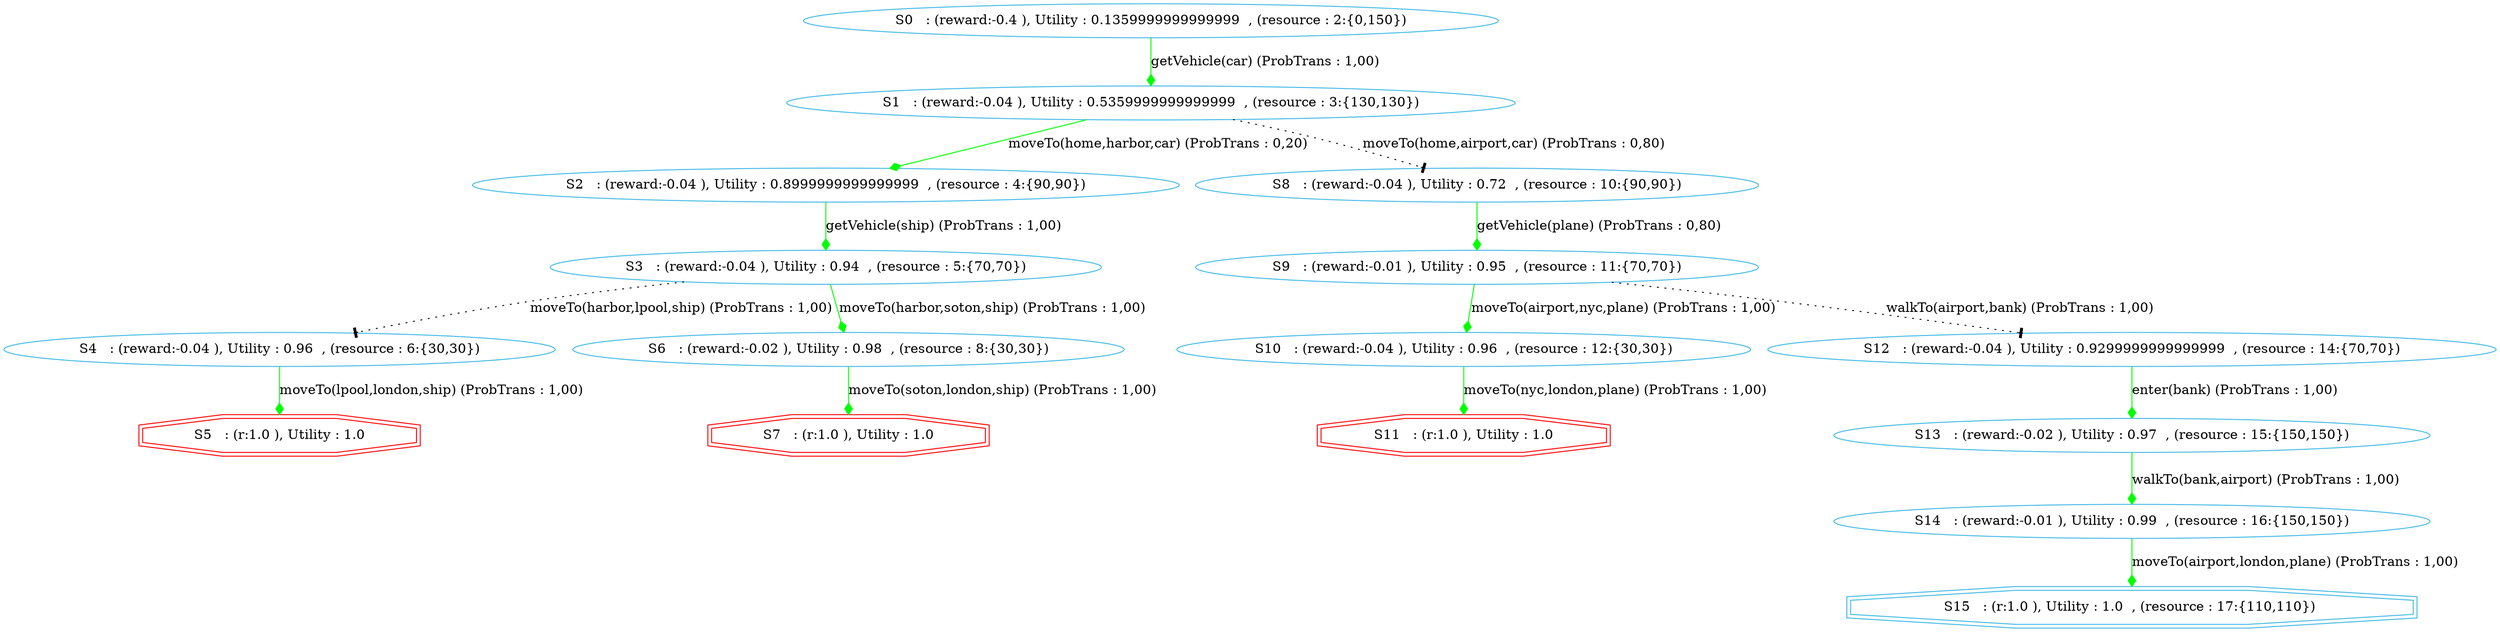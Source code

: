 digraph {
  node [color="#40b9e5" ]
 size="60,17";
"5" [label=" S5   : (r:1.0 ), Utility : 1.0 " color = red ,  shape=doubleoctagon]
"7" [label=" S7   : (r:1.0 ), Utility : 1.0 " color = red ,  shape=doubleoctagon]
"11" [label=" S11   : (r:1.0 ), Utility : 1.0 " color = red ,  shape=doubleoctagon]
"15" [label=" S15   : (r:1.0 ), Utility : 1.0  , (resource : 17:{110,110})  " shape=doubleoctagon];
"0" [label=" S0   : (reward:-0.4 ), Utility : 0.1359999999999999  , (resource : 2:{0,150}) "]"1" [label=" S1   : (reward:-0.04 ), Utility : 0.5359999999999999  , (resource : 3:{130,130}) "]"2" [label=" S2   : (reward:-0.04 ), Utility : 0.8999999999999999  , (resource : 4:{90,90}) "]"3" [label=" S3   : (reward:-0.04 ), Utility : 0.94  , (resource : 5:{70,70}) "]"4" [label=" S4   : (reward:-0.04 ), Utility : 0.96  , (resource : 6:{30,30}) "]"6" [label=" S6   : (reward:-0.02 ), Utility : 0.98  , (resource : 8:{30,30}) "]"8" [label=" S8   : (reward:-0.04 ), Utility : 0.72  , (resource : 10:{90,90}) "]"9" [label=" S9   : (reward:-0.01 ), Utility : 0.95  , (resource : 11:{70,70}) "]"10" [label=" S10   : (reward:-0.04 ), Utility : 0.96  , (resource : 12:{30,30}) "]"12" [label=" S12   : (reward:-0.04 ), Utility : 0.9299999999999999  , (resource : 14:{70,70}) "]"13" [label=" S13   : (reward:-0.02 ), Utility : 0.97  , (resource : 15:{150,150}) "]"14" [label=" S14   : (reward:-0.01 ), Utility : 0.99  , (resource : 16:{150,150}) "]"0" -> "1" [ label="getVehicle(car) (ProbTrans : 1,00)"
, arrowhead = diamond , color=green];"1" -> "2" [ label="moveTo(home,harbor,car) (ProbTrans : 0,20)"
, arrowhead = diamond , color=green];"1" -> "8" [ label="moveTo(home,airport,car) (ProbTrans : 0,80)"
,style=dotted, arrowhead=tee];"2" -> "3" [ label="getVehicle(ship) (ProbTrans : 1,00)"
, arrowhead = diamond , color=green];"3" -> "4" [ label="moveTo(harbor,lpool,ship) (ProbTrans : 1,00)"
,style=dotted, arrowhead=tee];"3" -> "6" [ label="moveTo(harbor,soton,ship) (ProbTrans : 1,00)"
, arrowhead = diamond , color=green];"4" -> "5" [ label="moveTo(lpool,london,ship) (ProbTrans : 1,00)"
, arrowhead = diamond , color=green];"6" -> "7" [ label="moveTo(soton,london,ship) (ProbTrans : 1,00)"
, arrowhead = diamond , color=green];"8" -> "9" [ label="getVehicle(plane) (ProbTrans : 0,80)"
, arrowhead = diamond , color=green];"9" -> "10" [ label="moveTo(airport,nyc,plane) (ProbTrans : 1,00)"
, arrowhead = diamond , color=green];"9" -> "12" [ label="walkTo(airport,bank) (ProbTrans : 1,00)"
,style=dotted, arrowhead=tee];"10" -> "11" [ label="moveTo(nyc,london,plane) (ProbTrans : 1,00)"
, arrowhead = diamond , color=green];"12" -> "13" [ label="enter(bank) (ProbTrans : 1,00)"
, arrowhead = diamond , color=green];"13" -> "14" [ label="walkTo(bank,airport) (ProbTrans : 1,00)"
, arrowhead = diamond , color=green];"14" -> "15" [ label="moveTo(airport,london,plane) (ProbTrans : 1,00)"
, arrowhead = diamond , color=green];}
